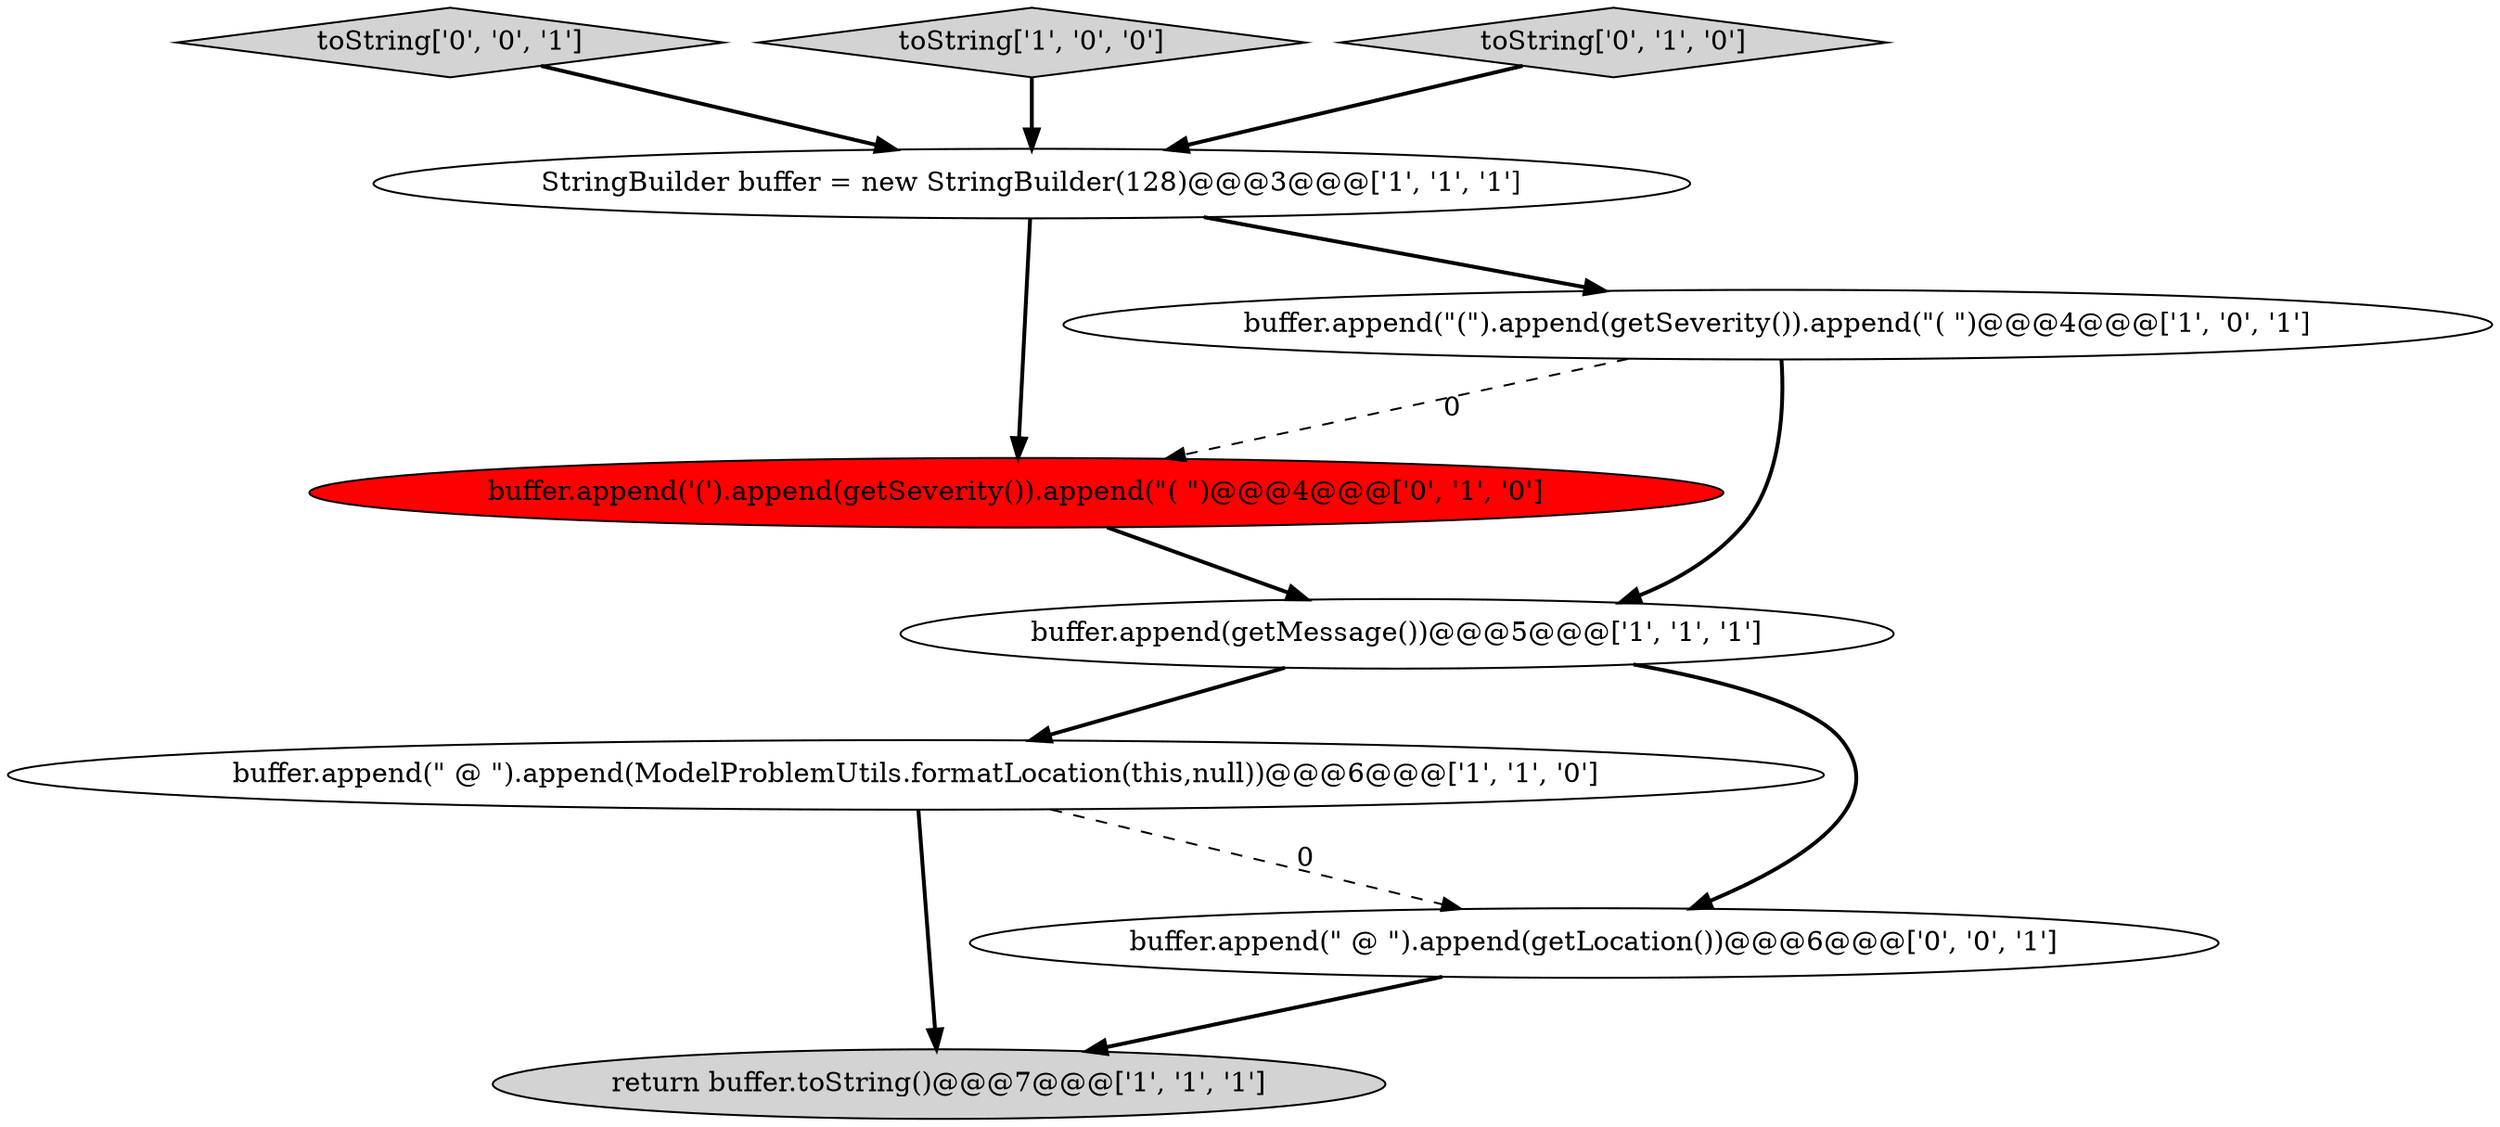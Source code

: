 digraph {
8 [style = filled, label = "toString['0', '0', '1']", fillcolor = lightgray, shape = diamond image = "AAA0AAABBB3BBB"];
4 [style = filled, label = "toString['1', '0', '0']", fillcolor = lightgray, shape = diamond image = "AAA0AAABBB1BBB"];
7 [style = filled, label = "buffer.append('(').append(getSeverity()).append(\"( \")@@@4@@@['0', '1', '0']", fillcolor = red, shape = ellipse image = "AAA1AAABBB2BBB"];
1 [style = filled, label = "buffer.append(\" @ \").append(ModelProblemUtils.formatLocation(this,null))@@@6@@@['1', '1', '0']", fillcolor = white, shape = ellipse image = "AAA0AAABBB1BBB"];
2 [style = filled, label = "buffer.append(getMessage())@@@5@@@['1', '1', '1']", fillcolor = white, shape = ellipse image = "AAA0AAABBB1BBB"];
3 [style = filled, label = "StringBuilder buffer = new StringBuilder(128)@@@3@@@['1', '1', '1']", fillcolor = white, shape = ellipse image = "AAA0AAABBB1BBB"];
5 [style = filled, label = "buffer.append(\"(\").append(getSeverity()).append(\"( \")@@@4@@@['1', '0', '1']", fillcolor = white, shape = ellipse image = "AAA0AAABBB1BBB"];
9 [style = filled, label = "buffer.append(\" @ \").append(getLocation())@@@6@@@['0', '0', '1']", fillcolor = white, shape = ellipse image = "AAA0AAABBB3BBB"];
6 [style = filled, label = "toString['0', '1', '0']", fillcolor = lightgray, shape = diamond image = "AAA0AAABBB2BBB"];
0 [style = filled, label = "return buffer.toString()@@@7@@@['1', '1', '1']", fillcolor = lightgray, shape = ellipse image = "AAA0AAABBB1BBB"];
6->3 [style = bold, label=""];
4->3 [style = bold, label=""];
1->9 [style = dashed, label="0"];
5->2 [style = bold, label=""];
3->5 [style = bold, label=""];
1->0 [style = bold, label=""];
2->9 [style = bold, label=""];
9->0 [style = bold, label=""];
5->7 [style = dashed, label="0"];
3->7 [style = bold, label=""];
7->2 [style = bold, label=""];
2->1 [style = bold, label=""];
8->3 [style = bold, label=""];
}
